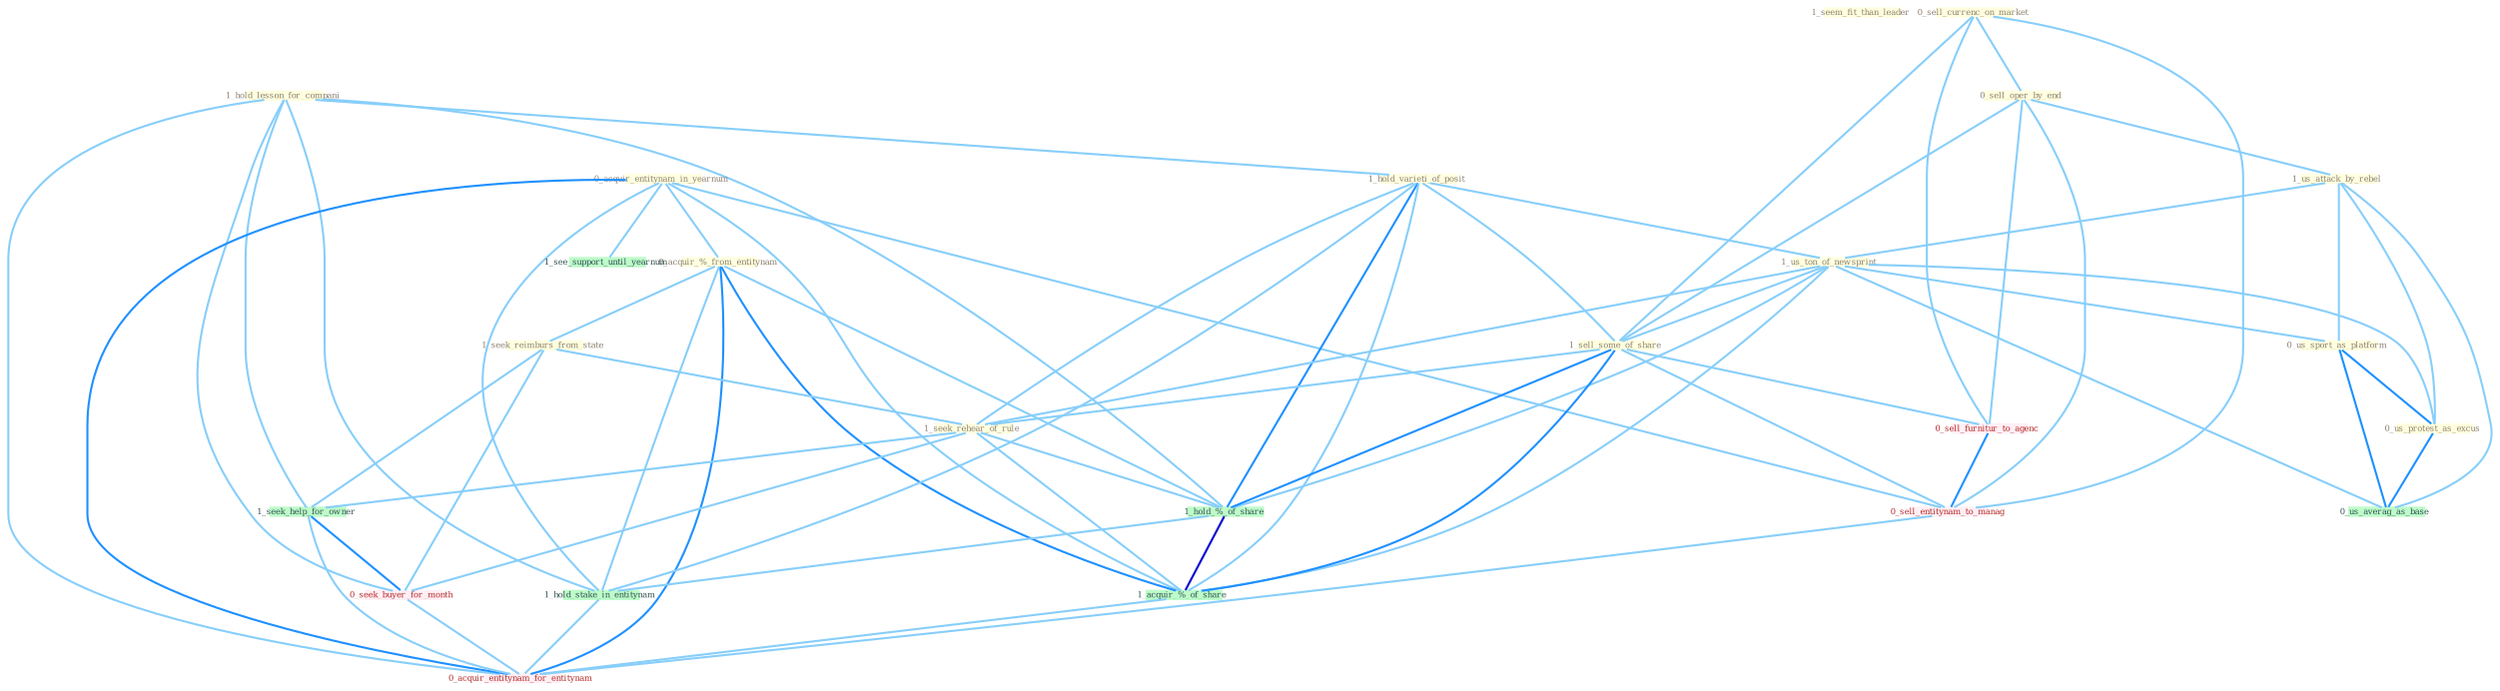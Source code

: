Graph G{ 
    node
    [shape=polygon,style=filled,width=.5,height=.06,color="#BDFCC9",fixedsize=true,fontsize=4,
    fontcolor="#2f4f4f"];
    {node
    [color="#ffffe0", fontcolor="#8b7d6b"] "1_seem_fit_than_leader " "1_hold_lesson_for_compani " "0_sell_currenc_on_market " "0_sell_oper_by_end " "1_us_attack_by_rebel " "0_acquir_entitynam_in_yearnum " "0_acquir_%_from_entitynam " "1_hold_varieti_of_posit " "1_us_ton_of_newsprint " "1_sell_some_of_share " "1_seek_reimburs_from_state " "1_seek_rehear_of_rule " "0_us_sport_as_platform " "0_us_protest_as_excus "}
{node [color="#fff0f5", fontcolor="#b22222"] "0_seek_buyer_for_month " "0_sell_furnitur_to_agenc " "0_sell_entitynam_to_manag " "0_acquir_entitynam_for_entitynam "}
edge [color="#B0E2FF"];

	"1_hold_lesson_for_compani " -- "1_hold_varieti_of_posit " [w="1", color="#87cefa" ];
	"1_hold_lesson_for_compani " -- "1_hold_%_of_share " [w="1", color="#87cefa" ];
	"1_hold_lesson_for_compani " -- "1_hold_stake_in_entitynam " [w="1", color="#87cefa" ];
	"1_hold_lesson_for_compani " -- "1_seek_help_for_owner " [w="1", color="#87cefa" ];
	"1_hold_lesson_for_compani " -- "0_seek_buyer_for_month " [w="1", color="#87cefa" ];
	"1_hold_lesson_for_compani " -- "0_acquir_entitynam_for_entitynam " [w="1", color="#87cefa" ];
	"0_sell_currenc_on_market " -- "0_sell_oper_by_end " [w="1", color="#87cefa" ];
	"0_sell_currenc_on_market " -- "1_sell_some_of_share " [w="1", color="#87cefa" ];
	"0_sell_currenc_on_market " -- "0_sell_furnitur_to_agenc " [w="1", color="#87cefa" ];
	"0_sell_currenc_on_market " -- "0_sell_entitynam_to_manag " [w="1", color="#87cefa" ];
	"0_sell_oper_by_end " -- "1_us_attack_by_rebel " [w="1", color="#87cefa" ];
	"0_sell_oper_by_end " -- "1_sell_some_of_share " [w="1", color="#87cefa" ];
	"0_sell_oper_by_end " -- "0_sell_furnitur_to_agenc " [w="1", color="#87cefa" ];
	"0_sell_oper_by_end " -- "0_sell_entitynam_to_manag " [w="1", color="#87cefa" ];
	"1_us_attack_by_rebel " -- "1_us_ton_of_newsprint " [w="1", color="#87cefa" ];
	"1_us_attack_by_rebel " -- "0_us_sport_as_platform " [w="1", color="#87cefa" ];
	"1_us_attack_by_rebel " -- "0_us_protest_as_excus " [w="1", color="#87cefa" ];
	"1_us_attack_by_rebel " -- "0_us_averag_as_base " [w="1", color="#87cefa" ];
	"0_acquir_entitynam_in_yearnum " -- "0_acquir_%_from_entitynam " [w="1", color="#87cefa" ];
	"0_acquir_entitynam_in_yearnum " -- "1_hold_stake_in_entitynam " [w="1", color="#87cefa" ];
	"0_acquir_entitynam_in_yearnum " -- "1_acquir_%_of_share " [w="1", color="#87cefa" ];
	"0_acquir_entitynam_in_yearnum " -- "1_see_support_until_yearnum " [w="1", color="#87cefa" ];
	"0_acquir_entitynam_in_yearnum " -- "0_sell_entitynam_to_manag " [w="1", color="#87cefa" ];
	"0_acquir_entitynam_in_yearnum " -- "0_acquir_entitynam_for_entitynam " [w="2", color="#1e90ff" , len=0.8];
	"0_acquir_%_from_entitynam " -- "1_seek_reimburs_from_state " [w="1", color="#87cefa" ];
	"0_acquir_%_from_entitynam " -- "1_hold_%_of_share " [w="1", color="#87cefa" ];
	"0_acquir_%_from_entitynam " -- "1_hold_stake_in_entitynam " [w="1", color="#87cefa" ];
	"0_acquir_%_from_entitynam " -- "1_acquir_%_of_share " [w="2", color="#1e90ff" , len=0.8];
	"0_acquir_%_from_entitynam " -- "0_acquir_entitynam_for_entitynam " [w="2", color="#1e90ff" , len=0.8];
	"1_hold_varieti_of_posit " -- "1_us_ton_of_newsprint " [w="1", color="#87cefa" ];
	"1_hold_varieti_of_posit " -- "1_sell_some_of_share " [w="1", color="#87cefa" ];
	"1_hold_varieti_of_posit " -- "1_seek_rehear_of_rule " [w="1", color="#87cefa" ];
	"1_hold_varieti_of_posit " -- "1_hold_%_of_share " [w="2", color="#1e90ff" , len=0.8];
	"1_hold_varieti_of_posit " -- "1_hold_stake_in_entitynam " [w="1", color="#87cefa" ];
	"1_hold_varieti_of_posit " -- "1_acquir_%_of_share " [w="1", color="#87cefa" ];
	"1_us_ton_of_newsprint " -- "1_sell_some_of_share " [w="1", color="#87cefa" ];
	"1_us_ton_of_newsprint " -- "1_seek_rehear_of_rule " [w="1", color="#87cefa" ];
	"1_us_ton_of_newsprint " -- "0_us_sport_as_platform " [w="1", color="#87cefa" ];
	"1_us_ton_of_newsprint " -- "0_us_protest_as_excus " [w="1", color="#87cefa" ];
	"1_us_ton_of_newsprint " -- "1_hold_%_of_share " [w="1", color="#87cefa" ];
	"1_us_ton_of_newsprint " -- "1_acquir_%_of_share " [w="1", color="#87cefa" ];
	"1_us_ton_of_newsprint " -- "0_us_averag_as_base " [w="1", color="#87cefa" ];
	"1_sell_some_of_share " -- "1_seek_rehear_of_rule " [w="1", color="#87cefa" ];
	"1_sell_some_of_share " -- "1_hold_%_of_share " [w="2", color="#1e90ff" , len=0.8];
	"1_sell_some_of_share " -- "1_acquir_%_of_share " [w="2", color="#1e90ff" , len=0.8];
	"1_sell_some_of_share " -- "0_sell_furnitur_to_agenc " [w="1", color="#87cefa" ];
	"1_sell_some_of_share " -- "0_sell_entitynam_to_manag " [w="1", color="#87cefa" ];
	"1_seek_reimburs_from_state " -- "1_seek_rehear_of_rule " [w="1", color="#87cefa" ];
	"1_seek_reimburs_from_state " -- "1_seek_help_for_owner " [w="1", color="#87cefa" ];
	"1_seek_reimburs_from_state " -- "0_seek_buyer_for_month " [w="1", color="#87cefa" ];
	"1_seek_rehear_of_rule " -- "1_hold_%_of_share " [w="1", color="#87cefa" ];
	"1_seek_rehear_of_rule " -- "1_seek_help_for_owner " [w="1", color="#87cefa" ];
	"1_seek_rehear_of_rule " -- "0_seek_buyer_for_month " [w="1", color="#87cefa" ];
	"1_seek_rehear_of_rule " -- "1_acquir_%_of_share " [w="1", color="#87cefa" ];
	"0_us_sport_as_platform " -- "0_us_protest_as_excus " [w="2", color="#1e90ff" , len=0.8];
	"0_us_sport_as_platform " -- "0_us_averag_as_base " [w="2", color="#1e90ff" , len=0.8];
	"0_us_protest_as_excus " -- "0_us_averag_as_base " [w="2", color="#1e90ff" , len=0.8];
	"1_hold_%_of_share " -- "1_hold_stake_in_entitynam " [w="1", color="#87cefa" ];
	"1_hold_%_of_share " -- "1_acquir_%_of_share " [w="3", color="#0000cd" , len=0.6];
	"1_hold_stake_in_entitynam " -- "0_acquir_entitynam_for_entitynam " [w="1", color="#87cefa" ];
	"1_seek_help_for_owner " -- "0_seek_buyer_for_month " [w="2", color="#1e90ff" , len=0.8];
	"1_seek_help_for_owner " -- "0_acquir_entitynam_for_entitynam " [w="1", color="#87cefa" ];
	"0_seek_buyer_for_month " -- "0_acquir_entitynam_for_entitynam " [w="1", color="#87cefa" ];
	"1_acquir_%_of_share " -- "0_acquir_entitynam_for_entitynam " [w="1", color="#87cefa" ];
	"0_sell_furnitur_to_agenc " -- "0_sell_entitynam_to_manag " [w="2", color="#1e90ff" , len=0.8];
	"0_sell_entitynam_to_manag " -- "0_acquir_entitynam_for_entitynam " [w="1", color="#87cefa" ];
}